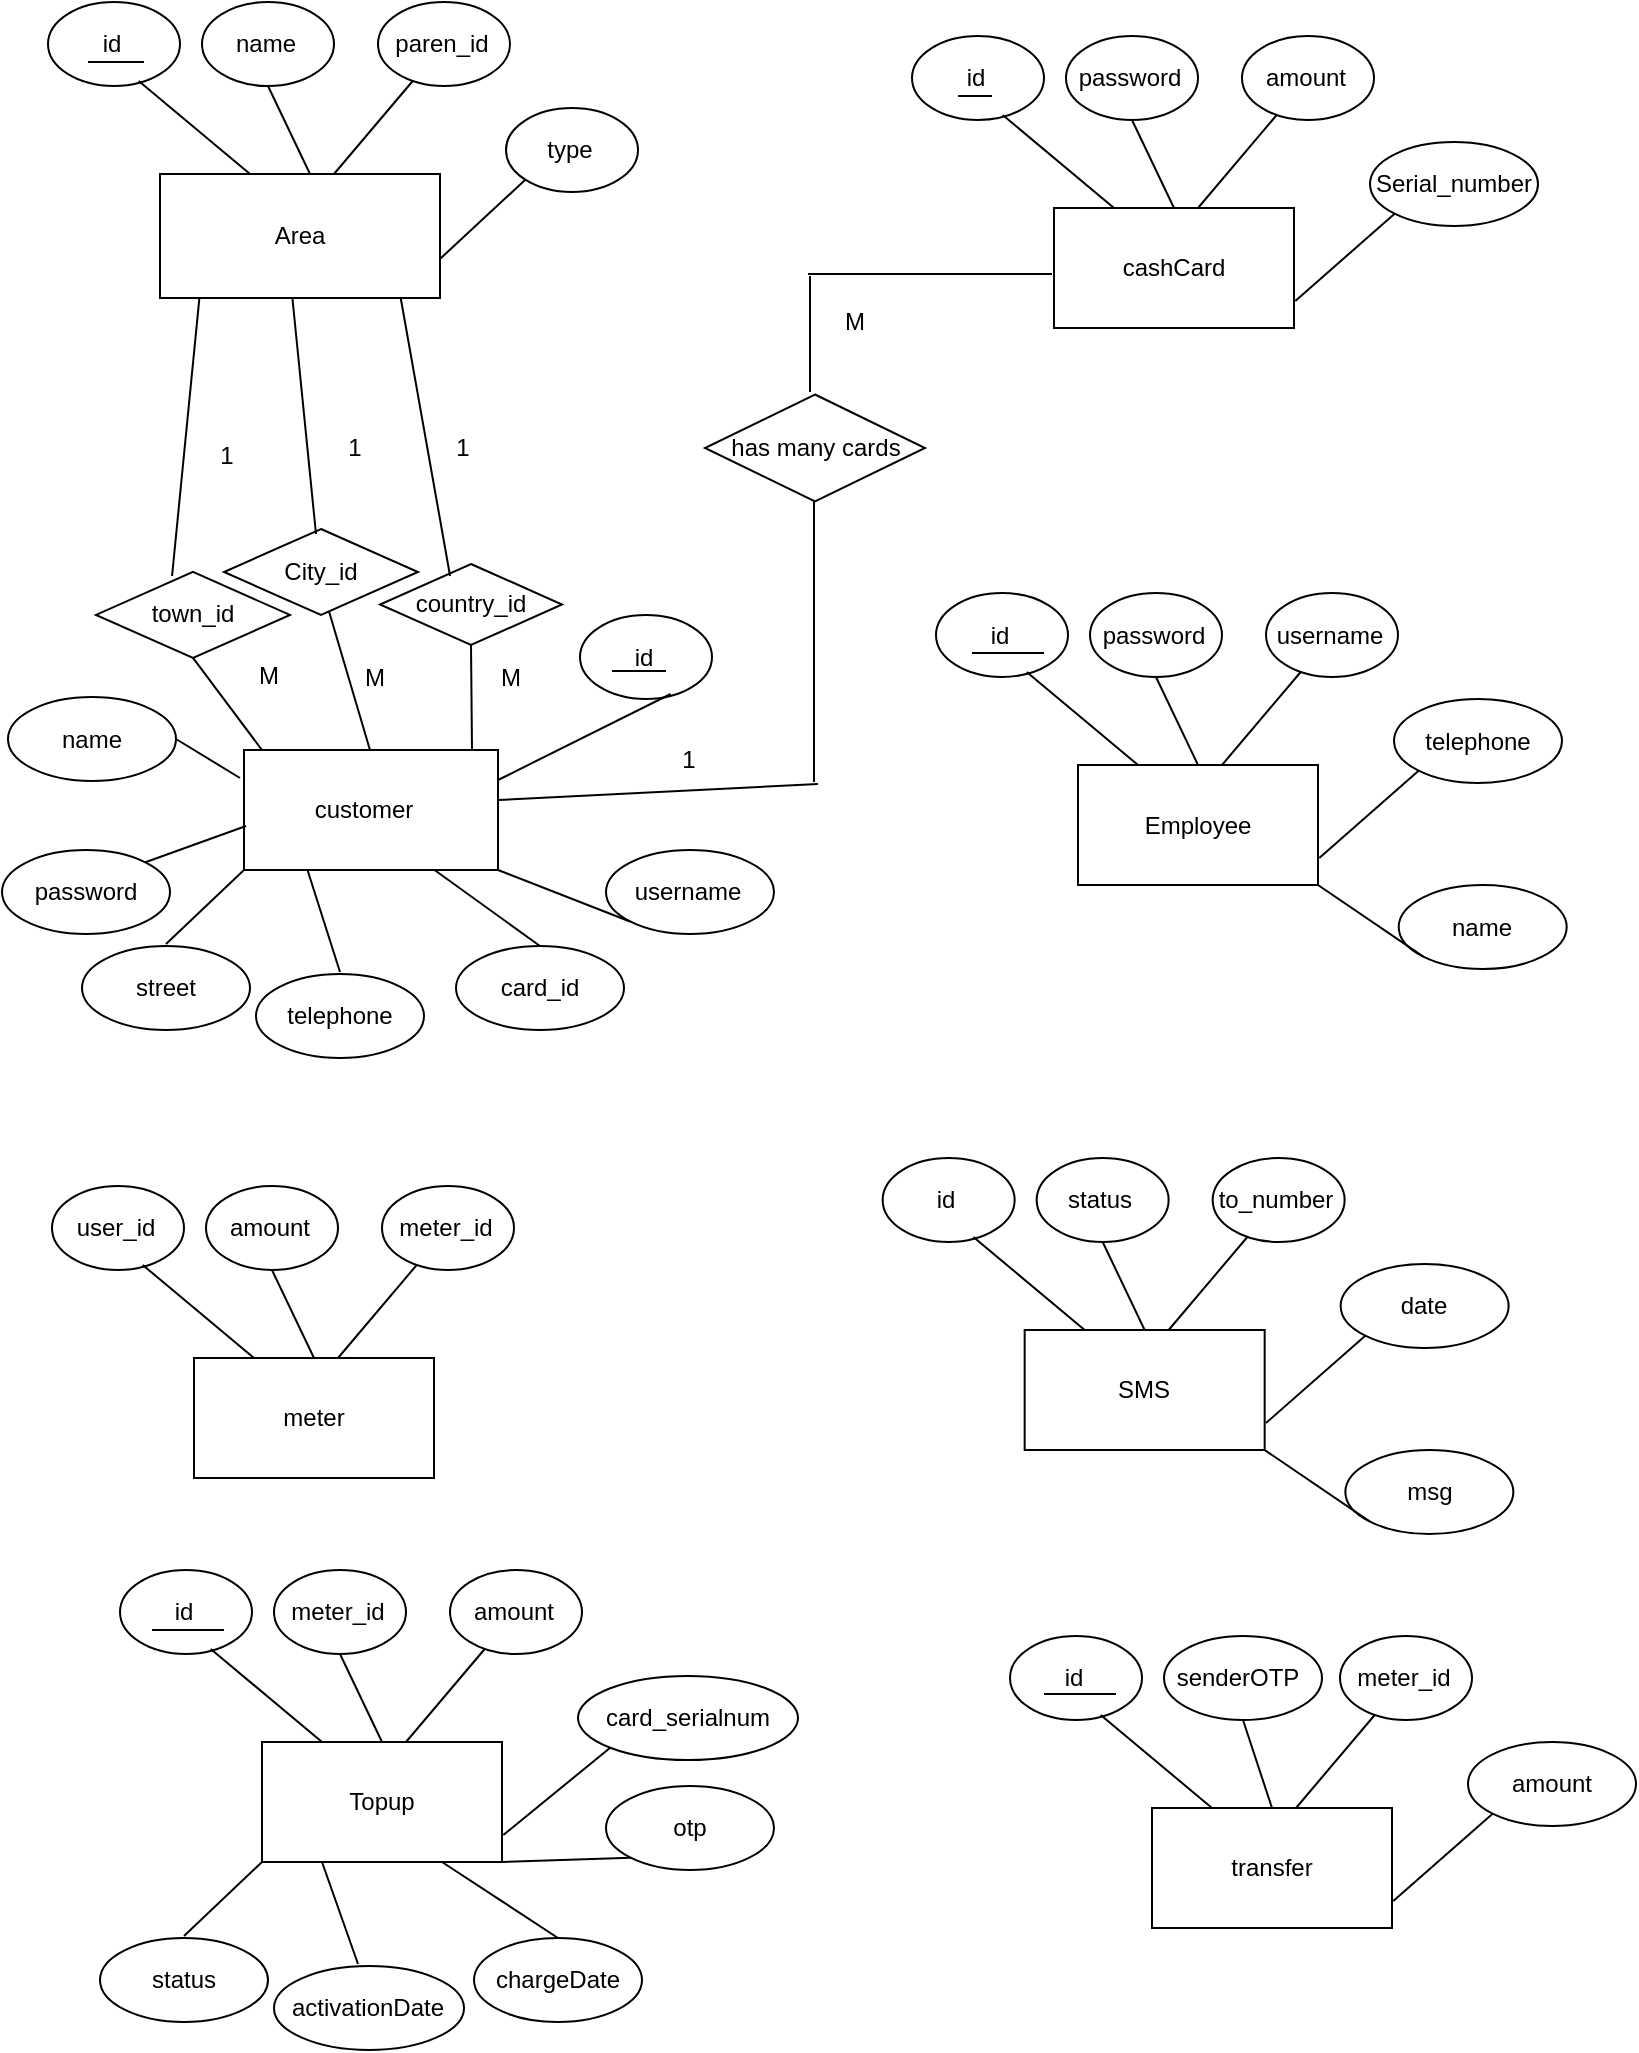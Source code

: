 <mxfile version="14.2.9" type="github">
  <diagram id="feRT_Bv8ankwjaCeMuWD" name="Page-1">
    <mxGraphModel dx="868" dy="450" grid="0" gridSize="10" guides="1" tooltips="1" connect="1" arrows="1" fold="1" page="1" pageScale="1" pageWidth="850" pageHeight="1100" math="0" shadow="0">
      <root>
        <mxCell id="0" />
        <mxCell id="1" parent="0" />
        <mxCell id="7X9WFguHcZWcBJbjp-pj-3" value="" style="ellipse;whiteSpace=wrap;html=1;" parent="1" vertex="1">
          <mxGeometry x="36" y="36" width="66" height="42" as="geometry" />
        </mxCell>
        <mxCell id="7X9WFguHcZWcBJbjp-pj-4" value="id" style="text;html=1;strokeColor=none;fillColor=none;align=center;verticalAlign=middle;whiteSpace=wrap;rounded=0;fontStyle=0" parent="1" vertex="1">
          <mxGeometry x="48" y="47" width="40" height="20" as="geometry" />
        </mxCell>
        <mxCell id="7X9WFguHcZWcBJbjp-pj-5" value="" style="ellipse;whiteSpace=wrap;html=1;" parent="1" vertex="1">
          <mxGeometry x="113" y="36" width="66" height="42" as="geometry" />
        </mxCell>
        <mxCell id="7X9WFguHcZWcBJbjp-pj-6" value="name" style="text;html=1;strokeColor=none;fillColor=none;align=center;verticalAlign=middle;whiteSpace=wrap;rounded=0;" parent="1" vertex="1">
          <mxGeometry x="125" y="47" width="40" height="20" as="geometry" />
        </mxCell>
        <mxCell id="7X9WFguHcZWcBJbjp-pj-7" value="" style="ellipse;whiteSpace=wrap;html=1;" parent="1" vertex="1">
          <mxGeometry x="201" y="36" width="66" height="42" as="geometry" />
        </mxCell>
        <mxCell id="7X9WFguHcZWcBJbjp-pj-8" value="paren_id" style="text;html=1;strokeColor=none;fillColor=none;align=center;verticalAlign=middle;whiteSpace=wrap;rounded=0;" parent="1" vertex="1">
          <mxGeometry x="213" y="47" width="40" height="20" as="geometry" />
        </mxCell>
        <mxCell id="7X9WFguHcZWcBJbjp-pj-9" value="" style="ellipse;whiteSpace=wrap;html=1;" parent="1" vertex="1">
          <mxGeometry x="265" y="89" width="66" height="42" as="geometry" />
        </mxCell>
        <mxCell id="7X9WFguHcZWcBJbjp-pj-10" value="type" style="text;html=1;strokeColor=none;fillColor=none;align=center;verticalAlign=middle;whiteSpace=wrap;rounded=0;" parent="1" vertex="1">
          <mxGeometry x="277" y="100" width="40" height="20" as="geometry" />
        </mxCell>
        <mxCell id="7X9WFguHcZWcBJbjp-pj-15" value="" style="endArrow=none;html=1;" parent="1" target="7X9WFguHcZWcBJbjp-pj-7" edge="1">
          <mxGeometry width="50" height="50" relative="1" as="geometry">
            <mxPoint x="179" y="122" as="sourcePoint" />
            <mxPoint x="224" y="77" as="targetPoint" />
          </mxGeometry>
        </mxCell>
        <mxCell id="7X9WFguHcZWcBJbjp-pj-16" value="" style="endArrow=none;html=1;entryX=0;entryY=1;entryDx=0;entryDy=0;" parent="1" target="7X9WFguHcZWcBJbjp-pj-9" edge="1">
          <mxGeometry width="50" height="50" relative="1" as="geometry">
            <mxPoint x="227.65" y="168.51" as="sourcePoint" />
            <mxPoint x="267" y="122" as="targetPoint" />
          </mxGeometry>
        </mxCell>
        <mxCell id="7X9WFguHcZWcBJbjp-pj-17" value="" style="endArrow=none;html=1;exitX=0.5;exitY=0;exitDx=0;exitDy=0;entryX=0.5;entryY=1;entryDx=0;entryDy=0;" parent="1" target="7X9WFguHcZWcBJbjp-pj-5" edge="1">
          <mxGeometry width="50" height="50" relative="1" as="geometry">
            <mxPoint x="167" y="122" as="sourcePoint" />
            <mxPoint x="135" y="86" as="targetPoint" />
          </mxGeometry>
        </mxCell>
        <mxCell id="7X9WFguHcZWcBJbjp-pj-18" value="" style="endArrow=none;html=1;exitX=0.25;exitY=0;exitDx=0;exitDy=0;" parent="1" edge="1">
          <mxGeometry width="50" height="50" relative="1" as="geometry">
            <mxPoint x="137" y="122" as="sourcePoint" />
            <mxPoint x="81.355" y="75.49" as="targetPoint" />
          </mxGeometry>
        </mxCell>
        <mxCell id="7X9WFguHcZWcBJbjp-pj-19" value="" style="rounded=0;whiteSpace=wrap;html=1;" parent="1" vertex="1">
          <mxGeometry x="539" y="139" width="120" height="60" as="geometry" />
        </mxCell>
        <mxCell id="7X9WFguHcZWcBJbjp-pj-20" value="cashCard" style="text;html=1;strokeColor=none;fillColor=none;align=center;verticalAlign=middle;whiteSpace=wrap;rounded=0;" parent="1" vertex="1">
          <mxGeometry x="572" y="154.5" width="54" height="29" as="geometry" />
        </mxCell>
        <mxCell id="7X9WFguHcZWcBJbjp-pj-21" value="" style="ellipse;whiteSpace=wrap;html=1;" parent="1" vertex="1">
          <mxGeometry x="468" y="53" width="66" height="42" as="geometry" />
        </mxCell>
        <mxCell id="7X9WFguHcZWcBJbjp-pj-22" value="id" style="text;html=1;strokeColor=none;fillColor=none;align=center;verticalAlign=middle;whiteSpace=wrap;rounded=0;" parent="1" vertex="1">
          <mxGeometry x="480" y="64" width="40" height="20" as="geometry" />
        </mxCell>
        <mxCell id="7X9WFguHcZWcBJbjp-pj-23" value="" style="ellipse;whiteSpace=wrap;html=1;" parent="1" vertex="1">
          <mxGeometry x="545" y="53" width="66" height="42" as="geometry" />
        </mxCell>
        <mxCell id="7X9WFguHcZWcBJbjp-pj-24" value="password" style="text;html=1;strokeColor=none;fillColor=none;align=center;verticalAlign=middle;whiteSpace=wrap;rounded=0;" parent="1" vertex="1">
          <mxGeometry x="557" y="64" width="40" height="20" as="geometry" />
        </mxCell>
        <mxCell id="7X9WFguHcZWcBJbjp-pj-25" value="" style="ellipse;whiteSpace=wrap;html=1;" parent="1" vertex="1">
          <mxGeometry x="633" y="53" width="66" height="42" as="geometry" />
        </mxCell>
        <mxCell id="7X9WFguHcZWcBJbjp-pj-26" value="amount" style="text;html=1;strokeColor=none;fillColor=none;align=center;verticalAlign=middle;whiteSpace=wrap;rounded=0;" parent="1" vertex="1">
          <mxGeometry x="645" y="64" width="40" height="20" as="geometry" />
        </mxCell>
        <mxCell id="7X9WFguHcZWcBJbjp-pj-27" value="" style="ellipse;whiteSpace=wrap;html=1;" parent="1" vertex="1">
          <mxGeometry x="697" y="106" width="84" height="42" as="geometry" />
        </mxCell>
        <mxCell id="7X9WFguHcZWcBJbjp-pj-28" value="Serial_number" style="text;html=1;strokeColor=none;fillColor=none;align=center;verticalAlign=middle;whiteSpace=wrap;rounded=0;" parent="1" vertex="1">
          <mxGeometry x="719" y="117" width="40" height="20" as="geometry" />
        </mxCell>
        <mxCell id="7X9WFguHcZWcBJbjp-pj-29" value="" style="endArrow=none;html=1;" parent="1" target="7X9WFguHcZWcBJbjp-pj-25" edge="1">
          <mxGeometry width="50" height="50" relative="1" as="geometry">
            <mxPoint x="611" y="139" as="sourcePoint" />
            <mxPoint x="656" y="94" as="targetPoint" />
          </mxGeometry>
        </mxCell>
        <mxCell id="7X9WFguHcZWcBJbjp-pj-30" value="" style="endArrow=none;html=1;entryX=0;entryY=1;entryDx=0;entryDy=0;" parent="1" target="7X9WFguHcZWcBJbjp-pj-27" edge="1">
          <mxGeometry width="50" height="50" relative="1" as="geometry">
            <mxPoint x="659.65" y="185.51" as="sourcePoint" />
            <mxPoint x="699" y="139" as="targetPoint" />
          </mxGeometry>
        </mxCell>
        <mxCell id="7X9WFguHcZWcBJbjp-pj-31" value="" style="endArrow=none;html=1;exitX=0.5;exitY=0;exitDx=0;exitDy=0;entryX=0.5;entryY=1;entryDx=0;entryDy=0;" parent="1" source="7X9WFguHcZWcBJbjp-pj-19" target="7X9WFguHcZWcBJbjp-pj-23" edge="1">
          <mxGeometry width="50" height="50" relative="1" as="geometry">
            <mxPoint x="553" y="141.51" as="sourcePoint" />
            <mxPoint x="567" y="103" as="targetPoint" />
          </mxGeometry>
        </mxCell>
        <mxCell id="7X9WFguHcZWcBJbjp-pj-32" value="" style="endArrow=none;html=1;exitX=0.25;exitY=0;exitDx=0;exitDy=0;" parent="1" source="7X9WFguHcZWcBJbjp-pj-19" edge="1">
          <mxGeometry width="50" height="50" relative="1" as="geometry">
            <mxPoint x="474" y="139" as="sourcePoint" />
            <mxPoint x="513.355" y="92.49" as="targetPoint" />
          </mxGeometry>
        </mxCell>
        <mxCell id="7X9WFguHcZWcBJbjp-pj-33" value="" style="rounded=0;whiteSpace=wrap;html=1;" parent="1" vertex="1">
          <mxGeometry x="134" y="410" width="127" height="60" as="geometry" />
        </mxCell>
        <mxCell id="7X9WFguHcZWcBJbjp-pj-34" value="customer" style="text;html=1;strokeColor=none;fillColor=none;align=center;verticalAlign=middle;whiteSpace=wrap;rounded=0;" parent="1" vertex="1">
          <mxGeometry x="167" y="425.5" width="54" height="29" as="geometry" />
        </mxCell>
        <mxCell id="7X9WFguHcZWcBJbjp-pj-49" value="" style="ellipse;whiteSpace=wrap;html=1;" parent="1" vertex="1">
          <mxGeometry x="315" y="460" width="84" height="42" as="geometry" />
        </mxCell>
        <mxCell id="7X9WFguHcZWcBJbjp-pj-50" value="username" style="text;html=1;strokeColor=none;fillColor=none;align=center;verticalAlign=middle;whiteSpace=wrap;rounded=0;" parent="1" vertex="1">
          <mxGeometry x="336" y="471" width="40" height="20" as="geometry" />
        </mxCell>
        <mxCell id="7X9WFguHcZWcBJbjp-pj-51" value="" style="endArrow=none;html=1;entryX=0;entryY=1;entryDx=0;entryDy=0;exitX=1;exitY=1;exitDx=0;exitDy=0;" parent="1" source="7X9WFguHcZWcBJbjp-pj-33" target="7X9WFguHcZWcBJbjp-pj-49" edge="1">
          <mxGeometry width="50" height="50" relative="1" as="geometry">
            <mxPoint x="261.0" y="534.01" as="sourcePoint" />
            <mxPoint x="300.35" y="487.5" as="targetPoint" />
          </mxGeometry>
        </mxCell>
        <mxCell id="7X9WFguHcZWcBJbjp-pj-52" value="" style="ellipse;whiteSpace=wrap;html=1;" parent="1" vertex="1">
          <mxGeometry x="240" y="508" width="84" height="42" as="geometry" />
        </mxCell>
        <mxCell id="7X9WFguHcZWcBJbjp-pj-53" value="card_id" style="text;html=1;strokeColor=none;fillColor=none;align=center;verticalAlign=middle;whiteSpace=wrap;rounded=0;" parent="1" vertex="1">
          <mxGeometry x="262" y="519" width="40" height="20" as="geometry" />
        </mxCell>
        <mxCell id="7X9WFguHcZWcBJbjp-pj-54" value="" style="endArrow=none;html=1;entryX=0.5;entryY=0;entryDx=0;entryDy=0;exitX=0.75;exitY=1;exitDx=0;exitDy=0;" parent="1" source="7X9WFguHcZWcBJbjp-pj-33" target="7X9WFguHcZWcBJbjp-pj-52" edge="1">
          <mxGeometry width="50" height="50" relative="1" as="geometry">
            <mxPoint x="129.0" y="587.51" as="sourcePoint" />
            <mxPoint x="168.35" y="541" as="targetPoint" />
          </mxGeometry>
        </mxCell>
        <mxCell id="7X9WFguHcZWcBJbjp-pj-55" value="" style="ellipse;whiteSpace=wrap;html=1;" parent="1" vertex="1">
          <mxGeometry x="140" y="522" width="84" height="42" as="geometry" />
        </mxCell>
        <mxCell id="7X9WFguHcZWcBJbjp-pj-56" value="telephone" style="text;html=1;strokeColor=none;fillColor=none;align=center;verticalAlign=middle;whiteSpace=wrap;rounded=0;" parent="1" vertex="1">
          <mxGeometry x="162" y="533" width="40" height="20" as="geometry" />
        </mxCell>
        <mxCell id="7X9WFguHcZWcBJbjp-pj-57" value="" style="endArrow=none;html=1;exitX=0.25;exitY=1;exitDx=0;exitDy=0;" parent="1" source="7X9WFguHcZWcBJbjp-pj-33" edge="1">
          <mxGeometry width="50" height="50" relative="1" as="geometry">
            <mxPoint x="43.65" y="565.01" as="sourcePoint" />
            <mxPoint x="182" y="521" as="targetPoint" />
          </mxGeometry>
        </mxCell>
        <mxCell id="7X9WFguHcZWcBJbjp-pj-58" value="" style="ellipse;whiteSpace=wrap;html=1;" parent="1" vertex="1">
          <mxGeometry x="53" y="508" width="84" height="42" as="geometry" />
        </mxCell>
        <mxCell id="7X9WFguHcZWcBJbjp-pj-59" value="street" style="text;html=1;strokeColor=none;fillColor=none;align=center;verticalAlign=middle;whiteSpace=wrap;rounded=0;" parent="1" vertex="1">
          <mxGeometry x="75" y="519" width="40" height="20" as="geometry" />
        </mxCell>
        <mxCell id="7X9WFguHcZWcBJbjp-pj-60" value="" style="endArrow=none;html=1;exitX=0;exitY=1;exitDx=0;exitDy=0;" parent="1" source="7X9WFguHcZWcBJbjp-pj-33" edge="1">
          <mxGeometry width="50" height="50" relative="1" as="geometry">
            <mxPoint x="77" y="456" as="sourcePoint" />
            <mxPoint x="95" y="507" as="targetPoint" />
          </mxGeometry>
        </mxCell>
        <mxCell id="7X9WFguHcZWcBJbjp-pj-61" value="" style="ellipse;whiteSpace=wrap;html=1;" parent="1" vertex="1">
          <mxGeometry x="13" y="460" width="84" height="42" as="geometry" />
        </mxCell>
        <mxCell id="7X9WFguHcZWcBJbjp-pj-62" value="password" style="text;html=1;strokeColor=none;fillColor=none;align=center;verticalAlign=middle;whiteSpace=wrap;rounded=0;" parent="1" vertex="1">
          <mxGeometry x="35" y="471" width="40" height="20" as="geometry" />
        </mxCell>
        <mxCell id="7X9WFguHcZWcBJbjp-pj-63" value="" style="endArrow=none;html=1;exitX=0.008;exitY=0.633;exitDx=0;exitDy=0;exitPerimeter=0;entryX=1;entryY=0;entryDx=0;entryDy=0;" parent="1" source="7X9WFguHcZWcBJbjp-pj-33" target="7X9WFguHcZWcBJbjp-pj-61" edge="1">
          <mxGeometry width="50" height="50" relative="1" as="geometry">
            <mxPoint x="37" y="408" as="sourcePoint" />
            <mxPoint x="55" y="459" as="targetPoint" />
          </mxGeometry>
        </mxCell>
        <mxCell id="7X9WFguHcZWcBJbjp-pj-64" value="" style="ellipse;whiteSpace=wrap;html=1;" parent="1" vertex="1">
          <mxGeometry x="16" y="383.5" width="84" height="42" as="geometry" />
        </mxCell>
        <mxCell id="7X9WFguHcZWcBJbjp-pj-65" value="name" style="text;html=1;strokeColor=none;fillColor=none;align=center;verticalAlign=middle;whiteSpace=wrap;rounded=0;" parent="1" vertex="1">
          <mxGeometry x="38" y="394.5" width="40" height="20" as="geometry" />
        </mxCell>
        <mxCell id="7X9WFguHcZWcBJbjp-pj-66" value="" style="endArrow=none;html=1;entryX=1;entryY=0.5;entryDx=0;entryDy=0;" parent="1" target="7X9WFguHcZWcBJbjp-pj-64" edge="1">
          <mxGeometry width="50" height="50" relative="1" as="geometry">
            <mxPoint x="132" y="424" as="sourcePoint" />
            <mxPoint x="65" y="402" as="targetPoint" />
          </mxGeometry>
        </mxCell>
        <mxCell id="7X9WFguHcZWcBJbjp-pj-67" value="" style="rounded=0;whiteSpace=wrap;html=1;" parent="1" vertex="1">
          <mxGeometry x="551" y="417.5" width="120" height="60" as="geometry" />
        </mxCell>
        <mxCell id="7X9WFguHcZWcBJbjp-pj-68" value="Employee" style="text;html=1;strokeColor=none;fillColor=none;align=center;verticalAlign=middle;whiteSpace=wrap;rounded=0;" parent="1" vertex="1">
          <mxGeometry x="584" y="433" width="54" height="29" as="geometry" />
        </mxCell>
        <mxCell id="7X9WFguHcZWcBJbjp-pj-69" value="" style="ellipse;whiteSpace=wrap;html=1;" parent="1" vertex="1">
          <mxGeometry x="480" y="331.5" width="66" height="42" as="geometry" />
        </mxCell>
        <mxCell id="7X9WFguHcZWcBJbjp-pj-70" value="id" style="text;html=1;strokeColor=none;fillColor=none;align=center;verticalAlign=middle;whiteSpace=wrap;rounded=0;" parent="1" vertex="1">
          <mxGeometry x="492" y="342.5" width="40" height="20" as="geometry" />
        </mxCell>
        <mxCell id="7X9WFguHcZWcBJbjp-pj-71" value="" style="ellipse;whiteSpace=wrap;html=1;" parent="1" vertex="1">
          <mxGeometry x="557" y="331.5" width="66" height="42" as="geometry" />
        </mxCell>
        <mxCell id="7X9WFguHcZWcBJbjp-pj-72" value="password" style="text;html=1;strokeColor=none;fillColor=none;align=center;verticalAlign=middle;whiteSpace=wrap;rounded=0;" parent="1" vertex="1">
          <mxGeometry x="569" y="342.5" width="40" height="20" as="geometry" />
        </mxCell>
        <mxCell id="7X9WFguHcZWcBJbjp-pj-73" value="" style="ellipse;whiteSpace=wrap;html=1;" parent="1" vertex="1">
          <mxGeometry x="645" y="331.5" width="66" height="42" as="geometry" />
        </mxCell>
        <mxCell id="7X9WFguHcZWcBJbjp-pj-74" value="username" style="text;html=1;strokeColor=none;fillColor=none;align=center;verticalAlign=middle;whiteSpace=wrap;rounded=0;" parent="1" vertex="1">
          <mxGeometry x="657" y="342.5" width="40" height="20" as="geometry" />
        </mxCell>
        <mxCell id="7X9WFguHcZWcBJbjp-pj-75" value="" style="ellipse;whiteSpace=wrap;html=1;" parent="1" vertex="1">
          <mxGeometry x="709" y="384.5" width="84" height="42" as="geometry" />
        </mxCell>
        <mxCell id="7X9WFguHcZWcBJbjp-pj-76" value="telephone" style="text;html=1;strokeColor=none;fillColor=none;align=center;verticalAlign=middle;whiteSpace=wrap;rounded=0;" parent="1" vertex="1">
          <mxGeometry x="731" y="395.5" width="40" height="20" as="geometry" />
        </mxCell>
        <mxCell id="7X9WFguHcZWcBJbjp-pj-77" value="" style="endArrow=none;html=1;" parent="1" target="7X9WFguHcZWcBJbjp-pj-73" edge="1">
          <mxGeometry width="50" height="50" relative="1" as="geometry">
            <mxPoint x="623" y="417.5" as="sourcePoint" />
            <mxPoint x="668" y="372.5" as="targetPoint" />
          </mxGeometry>
        </mxCell>
        <mxCell id="7X9WFguHcZWcBJbjp-pj-78" value="" style="endArrow=none;html=1;entryX=0;entryY=1;entryDx=0;entryDy=0;" parent="1" target="7X9WFguHcZWcBJbjp-pj-75" edge="1">
          <mxGeometry width="50" height="50" relative="1" as="geometry">
            <mxPoint x="671.65" y="464.01" as="sourcePoint" />
            <mxPoint x="711" y="417.5" as="targetPoint" />
          </mxGeometry>
        </mxCell>
        <mxCell id="7X9WFguHcZWcBJbjp-pj-79" value="" style="endArrow=none;html=1;exitX=0.5;exitY=0;exitDx=0;exitDy=0;entryX=0.5;entryY=1;entryDx=0;entryDy=0;" parent="1" source="7X9WFguHcZWcBJbjp-pj-67" target="7X9WFguHcZWcBJbjp-pj-71" edge="1">
          <mxGeometry width="50" height="50" relative="1" as="geometry">
            <mxPoint x="565" y="420.01" as="sourcePoint" />
            <mxPoint x="579" y="381.5" as="targetPoint" />
          </mxGeometry>
        </mxCell>
        <mxCell id="7X9WFguHcZWcBJbjp-pj-80" value="" style="endArrow=none;html=1;exitX=0.25;exitY=0;exitDx=0;exitDy=0;" parent="1" source="7X9WFguHcZWcBJbjp-pj-67" edge="1">
          <mxGeometry width="50" height="50" relative="1" as="geometry">
            <mxPoint x="486" y="417.5" as="sourcePoint" />
            <mxPoint x="525.355" y="370.99" as="targetPoint" />
          </mxGeometry>
        </mxCell>
        <mxCell id="7X9WFguHcZWcBJbjp-pj-81" value="" style="ellipse;whiteSpace=wrap;html=1;" parent="1" vertex="1">
          <mxGeometry x="711.35" y="477.5" width="84" height="42" as="geometry" />
        </mxCell>
        <mxCell id="7X9WFguHcZWcBJbjp-pj-82" value="name" style="text;html=1;strokeColor=none;fillColor=none;align=center;verticalAlign=middle;whiteSpace=wrap;rounded=0;" parent="1" vertex="1">
          <mxGeometry x="733.35" y="488.5" width="40" height="20" as="geometry" />
        </mxCell>
        <mxCell id="7X9WFguHcZWcBJbjp-pj-83" value="" style="endArrow=none;html=1;entryX=0;entryY=1;entryDx=0;entryDy=0;exitX=1;exitY=1;exitDx=0;exitDy=0;" parent="1" source="7X9WFguHcZWcBJbjp-pj-67" target="7X9WFguHcZWcBJbjp-pj-81" edge="1">
          <mxGeometry width="50" height="50" relative="1" as="geometry">
            <mxPoint x="674.0" y="557.01" as="sourcePoint" />
            <mxPoint x="713.35" y="510.5" as="targetPoint" />
          </mxGeometry>
        </mxCell>
        <mxCell id="7X9WFguHcZWcBJbjp-pj-85" value="" style="rounded=0;whiteSpace=wrap;html=1;" parent="1" vertex="1">
          <mxGeometry x="109" y="714" width="120" height="60" as="geometry" />
        </mxCell>
        <mxCell id="7X9WFguHcZWcBJbjp-pj-86" value="meter" style="text;html=1;strokeColor=none;fillColor=none;align=center;verticalAlign=middle;whiteSpace=wrap;rounded=0;" parent="1" vertex="1">
          <mxGeometry x="142" y="729.5" width="54" height="29" as="geometry" />
        </mxCell>
        <mxCell id="7X9WFguHcZWcBJbjp-pj-87" value="" style="ellipse;whiteSpace=wrap;html=1;" parent="1" vertex="1">
          <mxGeometry x="38" y="628" width="66" height="42" as="geometry" />
        </mxCell>
        <mxCell id="7X9WFguHcZWcBJbjp-pj-88" value="user_id" style="text;html=1;strokeColor=none;fillColor=none;align=center;verticalAlign=middle;whiteSpace=wrap;rounded=0;" parent="1" vertex="1">
          <mxGeometry x="50" y="639" width="40" height="20" as="geometry" />
        </mxCell>
        <mxCell id="7X9WFguHcZWcBJbjp-pj-89" value="" style="ellipse;whiteSpace=wrap;html=1;" parent="1" vertex="1">
          <mxGeometry x="115" y="628" width="66" height="42" as="geometry" />
        </mxCell>
        <mxCell id="7X9WFguHcZWcBJbjp-pj-90" value="amount" style="text;html=1;strokeColor=none;fillColor=none;align=center;verticalAlign=middle;whiteSpace=wrap;rounded=0;" parent="1" vertex="1">
          <mxGeometry x="127" y="639" width="40" height="20" as="geometry" />
        </mxCell>
        <mxCell id="7X9WFguHcZWcBJbjp-pj-91" value="" style="ellipse;whiteSpace=wrap;html=1;" parent="1" vertex="1">
          <mxGeometry x="203" y="628" width="66" height="42" as="geometry" />
        </mxCell>
        <mxCell id="7X9WFguHcZWcBJbjp-pj-92" value="meter_id" style="text;html=1;strokeColor=none;fillColor=none;align=center;verticalAlign=middle;whiteSpace=wrap;rounded=0;" parent="1" vertex="1">
          <mxGeometry x="215" y="639" width="40" height="20" as="geometry" />
        </mxCell>
        <mxCell id="7X9WFguHcZWcBJbjp-pj-95" value="" style="endArrow=none;html=1;" parent="1" target="7X9WFguHcZWcBJbjp-pj-91" edge="1">
          <mxGeometry width="50" height="50" relative="1" as="geometry">
            <mxPoint x="181" y="714" as="sourcePoint" />
            <mxPoint x="226" y="669" as="targetPoint" />
          </mxGeometry>
        </mxCell>
        <mxCell id="7X9WFguHcZWcBJbjp-pj-97" value="" style="endArrow=none;html=1;exitX=0.5;exitY=0;exitDx=0;exitDy=0;entryX=0.5;entryY=1;entryDx=0;entryDy=0;" parent="1" source="7X9WFguHcZWcBJbjp-pj-85" target="7X9WFguHcZWcBJbjp-pj-89" edge="1">
          <mxGeometry width="50" height="50" relative="1" as="geometry">
            <mxPoint x="123" y="716.51" as="sourcePoint" />
            <mxPoint x="137" y="678" as="targetPoint" />
          </mxGeometry>
        </mxCell>
        <mxCell id="7X9WFguHcZWcBJbjp-pj-98" value="" style="endArrow=none;html=1;exitX=0.25;exitY=0;exitDx=0;exitDy=0;" parent="1" source="7X9WFguHcZWcBJbjp-pj-85" edge="1">
          <mxGeometry width="50" height="50" relative="1" as="geometry">
            <mxPoint x="44" y="714" as="sourcePoint" />
            <mxPoint x="83.355" y="667.49" as="targetPoint" />
          </mxGeometry>
        </mxCell>
        <mxCell id="7X9WFguHcZWcBJbjp-pj-99" value="" style="rounded=0;whiteSpace=wrap;html=1;" parent="1" vertex="1">
          <mxGeometry x="524.33" y="700" width="120" height="60" as="geometry" />
        </mxCell>
        <mxCell id="7X9WFguHcZWcBJbjp-pj-100" value="SMS" style="text;html=1;strokeColor=none;fillColor=none;align=center;verticalAlign=middle;whiteSpace=wrap;rounded=0;" parent="1" vertex="1">
          <mxGeometry x="557.33" y="715.5" width="54" height="29" as="geometry" />
        </mxCell>
        <mxCell id="7X9WFguHcZWcBJbjp-pj-101" value="" style="ellipse;whiteSpace=wrap;html=1;" parent="1" vertex="1">
          <mxGeometry x="453.33" y="614" width="66" height="42" as="geometry" />
        </mxCell>
        <mxCell id="7X9WFguHcZWcBJbjp-pj-102" value="id" style="text;html=1;strokeColor=none;fillColor=none;align=center;verticalAlign=middle;whiteSpace=wrap;rounded=0;" parent="1" vertex="1">
          <mxGeometry x="465.33" y="625" width="40" height="20" as="geometry" />
        </mxCell>
        <mxCell id="7X9WFguHcZWcBJbjp-pj-103" value="" style="ellipse;whiteSpace=wrap;html=1;" parent="1" vertex="1">
          <mxGeometry x="530.33" y="614" width="66" height="42" as="geometry" />
        </mxCell>
        <mxCell id="7X9WFguHcZWcBJbjp-pj-104" value="status" style="text;html=1;strokeColor=none;fillColor=none;align=center;verticalAlign=middle;whiteSpace=wrap;rounded=0;" parent="1" vertex="1">
          <mxGeometry x="542.33" y="625" width="40" height="20" as="geometry" />
        </mxCell>
        <mxCell id="7X9WFguHcZWcBJbjp-pj-105" value="" style="ellipse;whiteSpace=wrap;html=1;" parent="1" vertex="1">
          <mxGeometry x="618.33" y="614" width="66" height="42" as="geometry" />
        </mxCell>
        <mxCell id="7X9WFguHcZWcBJbjp-pj-106" value="to_number" style="text;html=1;strokeColor=none;fillColor=none;align=center;verticalAlign=middle;whiteSpace=wrap;rounded=0;" parent="1" vertex="1">
          <mxGeometry x="630.33" y="625" width="40" height="20" as="geometry" />
        </mxCell>
        <mxCell id="7X9WFguHcZWcBJbjp-pj-107" value="" style="ellipse;whiteSpace=wrap;html=1;" parent="1" vertex="1">
          <mxGeometry x="682.33" y="667" width="84" height="42" as="geometry" />
        </mxCell>
        <mxCell id="7X9WFguHcZWcBJbjp-pj-108" value="date" style="text;html=1;strokeColor=none;fillColor=none;align=center;verticalAlign=middle;whiteSpace=wrap;rounded=0;" parent="1" vertex="1">
          <mxGeometry x="704.33" y="678" width="40" height="20" as="geometry" />
        </mxCell>
        <mxCell id="7X9WFguHcZWcBJbjp-pj-109" value="" style="endArrow=none;html=1;" parent="1" target="7X9WFguHcZWcBJbjp-pj-105" edge="1">
          <mxGeometry width="50" height="50" relative="1" as="geometry">
            <mxPoint x="596.33" y="700" as="sourcePoint" />
            <mxPoint x="641.33" y="655" as="targetPoint" />
          </mxGeometry>
        </mxCell>
        <mxCell id="7X9WFguHcZWcBJbjp-pj-110" value="" style="endArrow=none;html=1;entryX=0;entryY=1;entryDx=0;entryDy=0;" parent="1" target="7X9WFguHcZWcBJbjp-pj-107" edge="1">
          <mxGeometry width="50" height="50" relative="1" as="geometry">
            <mxPoint x="644.98" y="746.51" as="sourcePoint" />
            <mxPoint x="684.33" y="700" as="targetPoint" />
          </mxGeometry>
        </mxCell>
        <mxCell id="7X9WFguHcZWcBJbjp-pj-111" value="" style="endArrow=none;html=1;exitX=0.5;exitY=0;exitDx=0;exitDy=0;entryX=0.5;entryY=1;entryDx=0;entryDy=0;" parent="1" source="7X9WFguHcZWcBJbjp-pj-99" target="7X9WFguHcZWcBJbjp-pj-103" edge="1">
          <mxGeometry width="50" height="50" relative="1" as="geometry">
            <mxPoint x="538.33" y="702.51" as="sourcePoint" />
            <mxPoint x="552.33" y="664" as="targetPoint" />
          </mxGeometry>
        </mxCell>
        <mxCell id="7X9WFguHcZWcBJbjp-pj-112" value="" style="endArrow=none;html=1;exitX=0.25;exitY=0;exitDx=0;exitDy=0;" parent="1" source="7X9WFguHcZWcBJbjp-pj-99" edge="1">
          <mxGeometry width="50" height="50" relative="1" as="geometry">
            <mxPoint x="459.33" y="700" as="sourcePoint" />
            <mxPoint x="498.685" y="653.49" as="targetPoint" />
          </mxGeometry>
        </mxCell>
        <mxCell id="7X9WFguHcZWcBJbjp-pj-113" value="" style="ellipse;whiteSpace=wrap;html=1;" parent="1" vertex="1">
          <mxGeometry x="684.68" y="760" width="84" height="42" as="geometry" />
        </mxCell>
        <mxCell id="7X9WFguHcZWcBJbjp-pj-114" value="msg" style="text;html=1;strokeColor=none;fillColor=none;align=center;verticalAlign=middle;whiteSpace=wrap;rounded=0;" parent="1" vertex="1">
          <mxGeometry x="706.68" y="771" width="40" height="20" as="geometry" />
        </mxCell>
        <mxCell id="7X9WFguHcZWcBJbjp-pj-115" value="" style="endArrow=none;html=1;entryX=0;entryY=1;entryDx=0;entryDy=0;exitX=1;exitY=1;exitDx=0;exitDy=0;" parent="1" source="7X9WFguHcZWcBJbjp-pj-99" target="7X9WFguHcZWcBJbjp-pj-113" edge="1">
          <mxGeometry width="50" height="50" relative="1" as="geometry">
            <mxPoint x="647.33" y="839.51" as="sourcePoint" />
            <mxPoint x="686.68" y="793" as="targetPoint" />
          </mxGeometry>
        </mxCell>
        <mxCell id="7X9WFguHcZWcBJbjp-pj-116" value="" style="rounded=0;whiteSpace=wrap;html=1;" parent="1" vertex="1">
          <mxGeometry x="143" y="906" width="120" height="60" as="geometry" />
        </mxCell>
        <mxCell id="7X9WFguHcZWcBJbjp-pj-117" value="Topup" style="text;html=1;strokeColor=none;fillColor=none;align=center;verticalAlign=middle;whiteSpace=wrap;rounded=0;" parent="1" vertex="1">
          <mxGeometry x="176" y="921.5" width="54" height="29" as="geometry" />
        </mxCell>
        <mxCell id="7X9WFguHcZWcBJbjp-pj-118" value="" style="ellipse;whiteSpace=wrap;html=1;" parent="1" vertex="1">
          <mxGeometry x="72" y="820" width="66" height="42" as="geometry" />
        </mxCell>
        <mxCell id="7X9WFguHcZWcBJbjp-pj-119" value="id" style="text;html=1;strokeColor=none;fillColor=none;align=center;verticalAlign=middle;whiteSpace=wrap;rounded=0;" parent="1" vertex="1">
          <mxGeometry x="84" y="831" width="40" height="20" as="geometry" />
        </mxCell>
        <mxCell id="7X9WFguHcZWcBJbjp-pj-120" value="" style="ellipse;whiteSpace=wrap;html=1;" parent="1" vertex="1">
          <mxGeometry x="149" y="820" width="66" height="42" as="geometry" />
        </mxCell>
        <mxCell id="7X9WFguHcZWcBJbjp-pj-121" value="meter_id" style="text;html=1;strokeColor=none;fillColor=none;align=center;verticalAlign=middle;whiteSpace=wrap;rounded=0;" parent="1" vertex="1">
          <mxGeometry x="161" y="831" width="40" height="20" as="geometry" />
        </mxCell>
        <mxCell id="7X9WFguHcZWcBJbjp-pj-122" value="" style="ellipse;whiteSpace=wrap;html=1;" parent="1" vertex="1">
          <mxGeometry x="237" y="820" width="66" height="42" as="geometry" />
        </mxCell>
        <mxCell id="7X9WFguHcZWcBJbjp-pj-123" value="amount" style="text;html=1;strokeColor=none;fillColor=none;align=center;verticalAlign=middle;whiteSpace=wrap;rounded=0;" parent="1" vertex="1">
          <mxGeometry x="249" y="831" width="40" height="20" as="geometry" />
        </mxCell>
        <mxCell id="7X9WFguHcZWcBJbjp-pj-124" value="" style="ellipse;whiteSpace=wrap;html=1;" parent="1" vertex="1">
          <mxGeometry x="301" y="873" width="110" height="42" as="geometry" />
        </mxCell>
        <mxCell id="7X9WFguHcZWcBJbjp-pj-125" value="card_serialnum" style="text;html=1;strokeColor=none;fillColor=none;align=center;verticalAlign=middle;whiteSpace=wrap;rounded=0;" parent="1" vertex="1">
          <mxGeometry x="336" y="884" width="40" height="20" as="geometry" />
        </mxCell>
        <mxCell id="7X9WFguHcZWcBJbjp-pj-126" value="" style="endArrow=none;html=1;" parent="1" target="7X9WFguHcZWcBJbjp-pj-122" edge="1">
          <mxGeometry width="50" height="50" relative="1" as="geometry">
            <mxPoint x="215" y="906" as="sourcePoint" />
            <mxPoint x="260" y="861" as="targetPoint" />
          </mxGeometry>
        </mxCell>
        <mxCell id="7X9WFguHcZWcBJbjp-pj-127" value="" style="endArrow=none;html=1;entryX=0;entryY=1;entryDx=0;entryDy=0;" parent="1" target="7X9WFguHcZWcBJbjp-pj-124" edge="1">
          <mxGeometry width="50" height="50" relative="1" as="geometry">
            <mxPoint x="263.65" y="952.51" as="sourcePoint" />
            <mxPoint x="303" y="906" as="targetPoint" />
          </mxGeometry>
        </mxCell>
        <mxCell id="7X9WFguHcZWcBJbjp-pj-128" value="" style="endArrow=none;html=1;exitX=0.5;exitY=0;exitDx=0;exitDy=0;entryX=0.5;entryY=1;entryDx=0;entryDy=0;" parent="1" source="7X9WFguHcZWcBJbjp-pj-116" target="7X9WFguHcZWcBJbjp-pj-120" edge="1">
          <mxGeometry width="50" height="50" relative="1" as="geometry">
            <mxPoint x="157" y="908.51" as="sourcePoint" />
            <mxPoint x="171" y="870" as="targetPoint" />
          </mxGeometry>
        </mxCell>
        <mxCell id="7X9WFguHcZWcBJbjp-pj-129" value="" style="endArrow=none;html=1;exitX=0.25;exitY=0;exitDx=0;exitDy=0;" parent="1" source="7X9WFguHcZWcBJbjp-pj-116" edge="1">
          <mxGeometry width="50" height="50" relative="1" as="geometry">
            <mxPoint x="78" y="906" as="sourcePoint" />
            <mxPoint x="117.355" y="859.49" as="targetPoint" />
          </mxGeometry>
        </mxCell>
        <mxCell id="7X9WFguHcZWcBJbjp-pj-130" value="" style="ellipse;whiteSpace=wrap;html=1;" parent="1" vertex="1">
          <mxGeometry x="315" y="928" width="84" height="42" as="geometry" />
        </mxCell>
        <mxCell id="7X9WFguHcZWcBJbjp-pj-131" value="otp" style="text;html=1;strokeColor=none;fillColor=none;align=center;verticalAlign=middle;whiteSpace=wrap;rounded=0;" parent="1" vertex="1">
          <mxGeometry x="337" y="939" width="40" height="20" as="geometry" />
        </mxCell>
        <mxCell id="7X9WFguHcZWcBJbjp-pj-132" value="" style="endArrow=none;html=1;entryX=0;entryY=1;entryDx=0;entryDy=0;exitX=1;exitY=1;exitDx=0;exitDy=0;" parent="1" source="7X9WFguHcZWcBJbjp-pj-116" target="7X9WFguHcZWcBJbjp-pj-130" edge="1">
          <mxGeometry width="50" height="50" relative="1" as="geometry">
            <mxPoint x="270.0" y="1030.01" as="sourcePoint" />
            <mxPoint x="309.35" y="983.5" as="targetPoint" />
          </mxGeometry>
        </mxCell>
        <mxCell id="7X9WFguHcZWcBJbjp-pj-133" value="" style="ellipse;whiteSpace=wrap;html=1;" parent="1" vertex="1">
          <mxGeometry x="249" y="1004" width="84" height="42" as="geometry" />
        </mxCell>
        <mxCell id="7X9WFguHcZWcBJbjp-pj-134" value="chargeDate" style="text;html=1;strokeColor=none;fillColor=none;align=center;verticalAlign=middle;whiteSpace=wrap;rounded=0;" parent="1" vertex="1">
          <mxGeometry x="271" y="1015" width="40" height="20" as="geometry" />
        </mxCell>
        <mxCell id="7X9WFguHcZWcBJbjp-pj-135" value="" style="endArrow=none;html=1;entryX=0.5;entryY=0;entryDx=0;entryDy=0;exitX=0.75;exitY=1;exitDx=0;exitDy=0;" parent="1" source="7X9WFguHcZWcBJbjp-pj-116" target="7X9WFguHcZWcBJbjp-pj-133" edge="1">
          <mxGeometry width="50" height="50" relative="1" as="geometry">
            <mxPoint x="138.0" y="1083.51" as="sourcePoint" />
            <mxPoint x="177.35" y="1037" as="targetPoint" />
          </mxGeometry>
        </mxCell>
        <mxCell id="7X9WFguHcZWcBJbjp-pj-136" value="" style="ellipse;whiteSpace=wrap;html=1;" parent="1" vertex="1">
          <mxGeometry x="149" y="1018" width="95" height="42" as="geometry" />
        </mxCell>
        <mxCell id="7X9WFguHcZWcBJbjp-pj-137" value="activationDate" style="text;html=1;strokeColor=none;fillColor=none;align=center;verticalAlign=middle;whiteSpace=wrap;rounded=0;" parent="1" vertex="1">
          <mxGeometry x="176" y="1029" width="40" height="20" as="geometry" />
        </mxCell>
        <mxCell id="7X9WFguHcZWcBJbjp-pj-138" value="" style="endArrow=none;html=1;exitX=0.25;exitY=1;exitDx=0;exitDy=0;" parent="1" source="7X9WFguHcZWcBJbjp-pj-116" edge="1">
          <mxGeometry width="50" height="50" relative="1" as="geometry">
            <mxPoint x="52.65" y="1061.01" as="sourcePoint" />
            <mxPoint x="191" y="1017" as="targetPoint" />
          </mxGeometry>
        </mxCell>
        <mxCell id="7X9WFguHcZWcBJbjp-pj-139" value="" style="ellipse;whiteSpace=wrap;html=1;" parent="1" vertex="1">
          <mxGeometry x="62" y="1004" width="84" height="42" as="geometry" />
        </mxCell>
        <mxCell id="7X9WFguHcZWcBJbjp-pj-140" value="status" style="text;html=1;strokeColor=none;fillColor=none;align=center;verticalAlign=middle;whiteSpace=wrap;rounded=0;" parent="1" vertex="1">
          <mxGeometry x="84" y="1015" width="40" height="20" as="geometry" />
        </mxCell>
        <mxCell id="7X9WFguHcZWcBJbjp-pj-141" value="" style="endArrow=none;html=1;exitX=0;exitY=1;exitDx=0;exitDy=0;" parent="1" source="7X9WFguHcZWcBJbjp-pj-116" edge="1">
          <mxGeometry width="50" height="50" relative="1" as="geometry">
            <mxPoint x="86" y="952" as="sourcePoint" />
            <mxPoint x="104" y="1003" as="targetPoint" />
          </mxGeometry>
        </mxCell>
        <mxCell id="7X9WFguHcZWcBJbjp-pj-148" value="" style="rounded=0;whiteSpace=wrap;html=1;" parent="1" vertex="1">
          <mxGeometry x="588" y="939" width="120" height="60" as="geometry" />
        </mxCell>
        <mxCell id="7X9WFguHcZWcBJbjp-pj-149" value="transfer" style="text;html=1;strokeColor=none;fillColor=none;align=center;verticalAlign=middle;whiteSpace=wrap;rounded=0;" parent="1" vertex="1">
          <mxGeometry x="621" y="954.5" width="54" height="29" as="geometry" />
        </mxCell>
        <mxCell id="7X9WFguHcZWcBJbjp-pj-150" value="" style="ellipse;whiteSpace=wrap;html=1;" parent="1" vertex="1">
          <mxGeometry x="517" y="853" width="66" height="42" as="geometry" />
        </mxCell>
        <mxCell id="7X9WFguHcZWcBJbjp-pj-151" value="id" style="text;html=1;strokeColor=none;fillColor=none;align=center;verticalAlign=middle;whiteSpace=wrap;rounded=0;" parent="1" vertex="1">
          <mxGeometry x="529" y="864" width="40" height="20" as="geometry" />
        </mxCell>
        <mxCell id="7X9WFguHcZWcBJbjp-pj-152" value="" style="ellipse;whiteSpace=wrap;html=1;" parent="1" vertex="1">
          <mxGeometry x="594" y="853" width="79" height="42" as="geometry" />
        </mxCell>
        <mxCell id="7X9WFguHcZWcBJbjp-pj-153" value="senderOTP" style="text;html=1;strokeColor=none;fillColor=none;align=center;verticalAlign=middle;whiteSpace=wrap;rounded=0;" parent="1" vertex="1">
          <mxGeometry x="611" y="864" width="40" height="20" as="geometry" />
        </mxCell>
        <mxCell id="7X9WFguHcZWcBJbjp-pj-154" value="" style="ellipse;whiteSpace=wrap;html=1;" parent="1" vertex="1">
          <mxGeometry x="682" y="853" width="66" height="42" as="geometry" />
        </mxCell>
        <mxCell id="7X9WFguHcZWcBJbjp-pj-155" value="meter_id" style="text;html=1;strokeColor=none;fillColor=none;align=center;verticalAlign=middle;whiteSpace=wrap;rounded=0;" parent="1" vertex="1">
          <mxGeometry x="694" y="864" width="40" height="20" as="geometry" />
        </mxCell>
        <mxCell id="7X9WFguHcZWcBJbjp-pj-156" value="" style="ellipse;whiteSpace=wrap;html=1;" parent="1" vertex="1">
          <mxGeometry x="746" y="906" width="84" height="42" as="geometry" />
        </mxCell>
        <mxCell id="7X9WFguHcZWcBJbjp-pj-157" value="amount" style="text;html=1;strokeColor=none;fillColor=none;align=center;verticalAlign=middle;whiteSpace=wrap;rounded=0;" parent="1" vertex="1">
          <mxGeometry x="768" y="917" width="40" height="20" as="geometry" />
        </mxCell>
        <mxCell id="7X9WFguHcZWcBJbjp-pj-158" value="" style="endArrow=none;html=1;" parent="1" target="7X9WFguHcZWcBJbjp-pj-154" edge="1">
          <mxGeometry width="50" height="50" relative="1" as="geometry">
            <mxPoint x="660" y="939" as="sourcePoint" />
            <mxPoint x="705" y="894" as="targetPoint" />
          </mxGeometry>
        </mxCell>
        <mxCell id="7X9WFguHcZWcBJbjp-pj-159" value="" style="endArrow=none;html=1;entryX=0;entryY=1;entryDx=0;entryDy=0;" parent="1" target="7X9WFguHcZWcBJbjp-pj-156" edge="1">
          <mxGeometry width="50" height="50" relative="1" as="geometry">
            <mxPoint x="708.65" y="985.51" as="sourcePoint" />
            <mxPoint x="748" y="939" as="targetPoint" />
          </mxGeometry>
        </mxCell>
        <mxCell id="7X9WFguHcZWcBJbjp-pj-160" value="" style="endArrow=none;html=1;exitX=0.5;exitY=0;exitDx=0;exitDy=0;entryX=0.5;entryY=1;entryDx=0;entryDy=0;" parent="1" source="7X9WFguHcZWcBJbjp-pj-148" target="7X9WFguHcZWcBJbjp-pj-152" edge="1">
          <mxGeometry width="50" height="50" relative="1" as="geometry">
            <mxPoint x="602" y="941.51" as="sourcePoint" />
            <mxPoint x="616" y="903" as="targetPoint" />
          </mxGeometry>
        </mxCell>
        <mxCell id="7X9WFguHcZWcBJbjp-pj-161" value="" style="endArrow=none;html=1;exitX=0.25;exitY=0;exitDx=0;exitDy=0;" parent="1" source="7X9WFguHcZWcBJbjp-pj-148" edge="1">
          <mxGeometry width="50" height="50" relative="1" as="geometry">
            <mxPoint x="523" y="939" as="sourcePoint" />
            <mxPoint x="562.355" y="892.49" as="targetPoint" />
          </mxGeometry>
        </mxCell>
        <mxCell id="7X9WFguHcZWcBJbjp-pj-163" value="" style="endArrow=none;html=1;" parent="1" edge="1">
          <mxGeometry width="50" height="50" relative="1" as="geometry">
            <mxPoint x="491" y="83" as="sourcePoint" />
            <mxPoint x="508" y="83" as="targetPoint" />
          </mxGeometry>
        </mxCell>
        <mxCell id="7X9WFguHcZWcBJbjp-pj-165" value="" style="endArrow=none;html=1;" parent="1" edge="1">
          <mxGeometry width="50" height="50" relative="1" as="geometry">
            <mxPoint x="498" y="361.5" as="sourcePoint" />
            <mxPoint x="534" y="361.5" as="targetPoint" />
          </mxGeometry>
        </mxCell>
        <mxCell id="7X9WFguHcZWcBJbjp-pj-166" value="" style="endArrow=none;html=1;" parent="1" edge="1">
          <mxGeometry width="50" height="50" relative="1" as="geometry">
            <mxPoint x="88" y="850" as="sourcePoint" />
            <mxPoint x="124" y="850" as="targetPoint" />
          </mxGeometry>
        </mxCell>
        <mxCell id="7X9WFguHcZWcBJbjp-pj-167" value="" style="endArrow=none;html=1;" parent="1" edge="1">
          <mxGeometry width="50" height="50" relative="1" as="geometry">
            <mxPoint x="534" y="882" as="sourcePoint" />
            <mxPoint x="570" y="882" as="targetPoint" />
          </mxGeometry>
        </mxCell>
        <mxCell id="SLVM6mjX0J04w46_K07c-1" value="" style="endArrow=none;html=1;" edge="1" parent="1">
          <mxGeometry width="50" height="50" relative="1" as="geometry">
            <mxPoint x="56" y="66" as="sourcePoint" />
            <mxPoint x="84" y="66" as="targetPoint" />
          </mxGeometry>
        </mxCell>
        <mxCell id="SLVM6mjX0J04w46_K07c-8" value="" style="endArrow=none;html=1;rounded=0;entryX=0.496;entryY=0;entryDx=0;entryDy=0;entryPerimeter=0;" edge="1" parent="1" target="7X9WFguHcZWcBJbjp-pj-33">
          <mxGeometry relative="1" as="geometry">
            <mxPoint x="176" y="339" as="sourcePoint" />
            <mxPoint x="202" y="410" as="targetPoint" />
          </mxGeometry>
        </mxCell>
        <mxCell id="SLVM6mjX0J04w46_K07c-9" value="City_id" style="shape=rhombus;perimeter=rhombusPerimeter;whiteSpace=wrap;html=1;align=center;" vertex="1" parent="1">
          <mxGeometry x="124" y="299.5" width="97" height="43" as="geometry" />
        </mxCell>
        <mxCell id="SLVM6mjX0J04w46_K07c-11" value="" style="endArrow=none;html=1;rounded=0;entryX=0.5;entryY=0;entryDx=0;entryDy=0;exitX=0.5;exitY=1;exitDx=0;exitDy=0;" edge="1" parent="1">
          <mxGeometry relative="1" as="geometry">
            <mxPoint x="158" y="182" as="sourcePoint" />
            <mxPoint x="170" y="302" as="targetPoint" />
          </mxGeometry>
        </mxCell>
        <mxCell id="SLVM6mjX0J04w46_K07c-12" value="M" style="text;html=1;align=center;verticalAlign=middle;resizable=0;points=[];autosize=1;" vertex="1" parent="1">
          <mxGeometry x="189" y="365" width="20" height="18" as="geometry" />
        </mxCell>
        <mxCell id="SLVM6mjX0J04w46_K07c-13" value="1" style="text;html=1;align=center;verticalAlign=middle;resizable=0;points=[];autosize=1;" vertex="1" parent="1">
          <mxGeometry x="180" y="250" width="17" height="18" as="geometry" />
        </mxCell>
        <mxCell id="SLVM6mjX0J04w46_K07c-15" value="" style="endArrow=none;html=1;rounded=0;entryX=0.5;entryY=0;entryDx=0;entryDy=0;exitX=0.5;exitY=1;exitDx=0;exitDy=0;" edge="1" parent="1" source="SLVM6mjX0J04w46_K07c-17">
          <mxGeometry relative="1" as="geometry">
            <mxPoint x="231" y="346" as="sourcePoint" />
            <mxPoint x="248" y="410" as="targetPoint" />
          </mxGeometry>
        </mxCell>
        <mxCell id="SLVM6mjX0J04w46_K07c-17" value="country_id" style="shape=rhombus;perimeter=rhombusPerimeter;whiteSpace=wrap;html=1;align=center;" vertex="1" parent="1">
          <mxGeometry x="202" y="317" width="91" height="40.5" as="geometry" />
        </mxCell>
        <mxCell id="SLVM6mjX0J04w46_K07c-19" value="" style="endArrow=none;html=1;rounded=0;entryX=0.385;entryY=0.148;entryDx=0;entryDy=0;exitX=0.5;exitY=1;exitDx=0;exitDy=0;entryPerimeter=0;" edge="1" parent="1" target="SLVM6mjX0J04w46_K07c-17">
          <mxGeometry relative="1" as="geometry">
            <mxPoint x="212" y="182" as="sourcePoint" />
            <mxPoint x="224" y="302" as="targetPoint" />
          </mxGeometry>
        </mxCell>
        <mxCell id="SLVM6mjX0J04w46_K07c-20" value="M" style="text;html=1;align=center;verticalAlign=middle;resizable=0;points=[];autosize=1;" vertex="1" parent="1">
          <mxGeometry x="257" y="365" width="20" height="18" as="geometry" />
        </mxCell>
        <mxCell id="SLVM6mjX0J04w46_K07c-21" value="1" style="text;html=1;align=center;verticalAlign=middle;resizable=0;points=[];autosize=1;" vertex="1" parent="1">
          <mxGeometry x="234" y="250" width="17" height="18" as="geometry" />
        </mxCell>
        <mxCell id="SLVM6mjX0J04w46_K07c-24" value="" style="ellipse;whiteSpace=wrap;html=1;" vertex="1" parent="1">
          <mxGeometry x="302" y="342.5" width="66" height="42" as="geometry" />
        </mxCell>
        <mxCell id="SLVM6mjX0J04w46_K07c-25" value="id" style="text;html=1;strokeColor=none;fillColor=none;align=center;verticalAlign=middle;whiteSpace=wrap;rounded=0;" vertex="1" parent="1">
          <mxGeometry x="314" y="353.5" width="40" height="20" as="geometry" />
        </mxCell>
        <mxCell id="SLVM6mjX0J04w46_K07c-26" value="" style="endArrow=none;html=1;exitX=1;exitY=0.25;exitDx=0;exitDy=0;" edge="1" parent="1" source="7X9WFguHcZWcBJbjp-pj-33">
          <mxGeometry width="50" height="50" relative="1" as="geometry">
            <mxPoint x="403" y="428.5" as="sourcePoint" />
            <mxPoint x="347.355" y="381.99" as="targetPoint" />
          </mxGeometry>
        </mxCell>
        <mxCell id="SLVM6mjX0J04w46_K07c-27" value="" style="endArrow=none;html=1;" edge="1" parent="1">
          <mxGeometry width="50" height="50" relative="1" as="geometry">
            <mxPoint x="318" y="370.5" as="sourcePoint" />
            <mxPoint x="345" y="370.5" as="targetPoint" />
          </mxGeometry>
        </mxCell>
        <mxCell id="SLVM6mjX0J04w46_K07c-30" value="" style="endArrow=none;html=1;rounded=0;entryX=0.433;entryY=0.017;entryDx=0;entryDy=0;entryPerimeter=0;exitX=0.5;exitY=1;exitDx=0;exitDy=0;" edge="1" parent="1" source="SLVM6mjX0J04w46_K07c-32">
          <mxGeometry relative="1" as="geometry">
            <mxPoint x="122" y="337.98" as="sourcePoint" />
            <mxPoint x="142.991" y="410" as="targetPoint" />
          </mxGeometry>
        </mxCell>
        <mxCell id="SLVM6mjX0J04w46_K07c-32" value="town_id" style="shape=rhombus;perimeter=rhombusPerimeter;whiteSpace=wrap;html=1;align=center;" vertex="1" parent="1">
          <mxGeometry x="60" y="320.98" width="97" height="43" as="geometry" />
        </mxCell>
        <mxCell id="SLVM6mjX0J04w46_K07c-34" value="" style="endArrow=none;html=1;rounded=0;entryX=0.392;entryY=0.047;entryDx=0;entryDy=0;exitX=0.5;exitY=1;exitDx=0;exitDy=0;entryPerimeter=0;" edge="1" parent="1" target="SLVM6mjX0J04w46_K07c-32">
          <mxGeometry relative="1" as="geometry">
            <mxPoint x="112" y="180.98" as="sourcePoint" />
            <mxPoint x="124" y="300.98" as="targetPoint" />
          </mxGeometry>
        </mxCell>
        <mxCell id="SLVM6mjX0J04w46_K07c-35" value="M" style="text;html=1;align=center;verticalAlign=middle;resizable=0;points=[];autosize=1;" vertex="1" parent="1">
          <mxGeometry x="136" y="363.98" width="20" height="18" as="geometry" />
        </mxCell>
        <mxCell id="SLVM6mjX0J04w46_K07c-36" value="1" style="text;html=1;align=center;verticalAlign=middle;resizable=0;points=[];autosize=1;" vertex="1" parent="1">
          <mxGeometry x="116" y="254" width="17" height="18" as="geometry" />
        </mxCell>
        <mxCell id="SLVM6mjX0J04w46_K07c-38" value="Area" style="whiteSpace=wrap;html=1;align=center;" vertex="1" parent="1">
          <mxGeometry x="92" y="122" width="140" height="62" as="geometry" />
        </mxCell>
        <mxCell id="SLVM6mjX0J04w46_K07c-39" value="" style="endArrow=none;html=1;rounded=0;" edge="1" parent="1">
          <mxGeometry relative="1" as="geometry">
            <mxPoint x="261" y="435" as="sourcePoint" />
            <mxPoint x="421" y="427" as="targetPoint" />
          </mxGeometry>
        </mxCell>
        <mxCell id="SLVM6mjX0J04w46_K07c-40" value="1" style="text;html=1;align=center;verticalAlign=middle;resizable=0;points=[];autosize=1;" vertex="1" parent="1">
          <mxGeometry x="347.5" y="406" width="17" height="18" as="geometry" />
        </mxCell>
        <mxCell id="SLVM6mjX0J04w46_K07c-43" value="" style="endArrow=none;html=1;rounded=0;" edge="1" parent="1">
          <mxGeometry relative="1" as="geometry">
            <mxPoint x="419" y="426" as="sourcePoint" />
            <mxPoint x="419" y="268" as="targetPoint" />
          </mxGeometry>
        </mxCell>
        <mxCell id="SLVM6mjX0J04w46_K07c-44" value="has many cards" style="shape=rhombus;perimeter=rhombusPerimeter;whiteSpace=wrap;html=1;align=center;" vertex="1" parent="1">
          <mxGeometry x="364.5" y="232.25" width="110" height="53.5" as="geometry" />
        </mxCell>
        <mxCell id="SLVM6mjX0J04w46_K07c-45" value="" style="endArrow=none;html=1;rounded=0;" edge="1" parent="1">
          <mxGeometry relative="1" as="geometry">
            <mxPoint x="417" y="231" as="sourcePoint" />
            <mxPoint x="417" y="173" as="targetPoint" />
          </mxGeometry>
        </mxCell>
        <mxCell id="SLVM6mjX0J04w46_K07c-47" value="" style="endArrow=none;html=1;rounded=0;" edge="1" parent="1">
          <mxGeometry relative="1" as="geometry">
            <mxPoint x="416" y="172" as="sourcePoint" />
            <mxPoint x="538" y="172" as="targetPoint" />
          </mxGeometry>
        </mxCell>
        <mxCell id="SLVM6mjX0J04w46_K07c-48" value="M" style="text;html=1;align=center;verticalAlign=middle;resizable=0;points=[];autosize=1;" vertex="1" parent="1">
          <mxGeometry x="429" y="187" width="20" height="18" as="geometry" />
        </mxCell>
      </root>
    </mxGraphModel>
  </diagram>
</mxfile>
